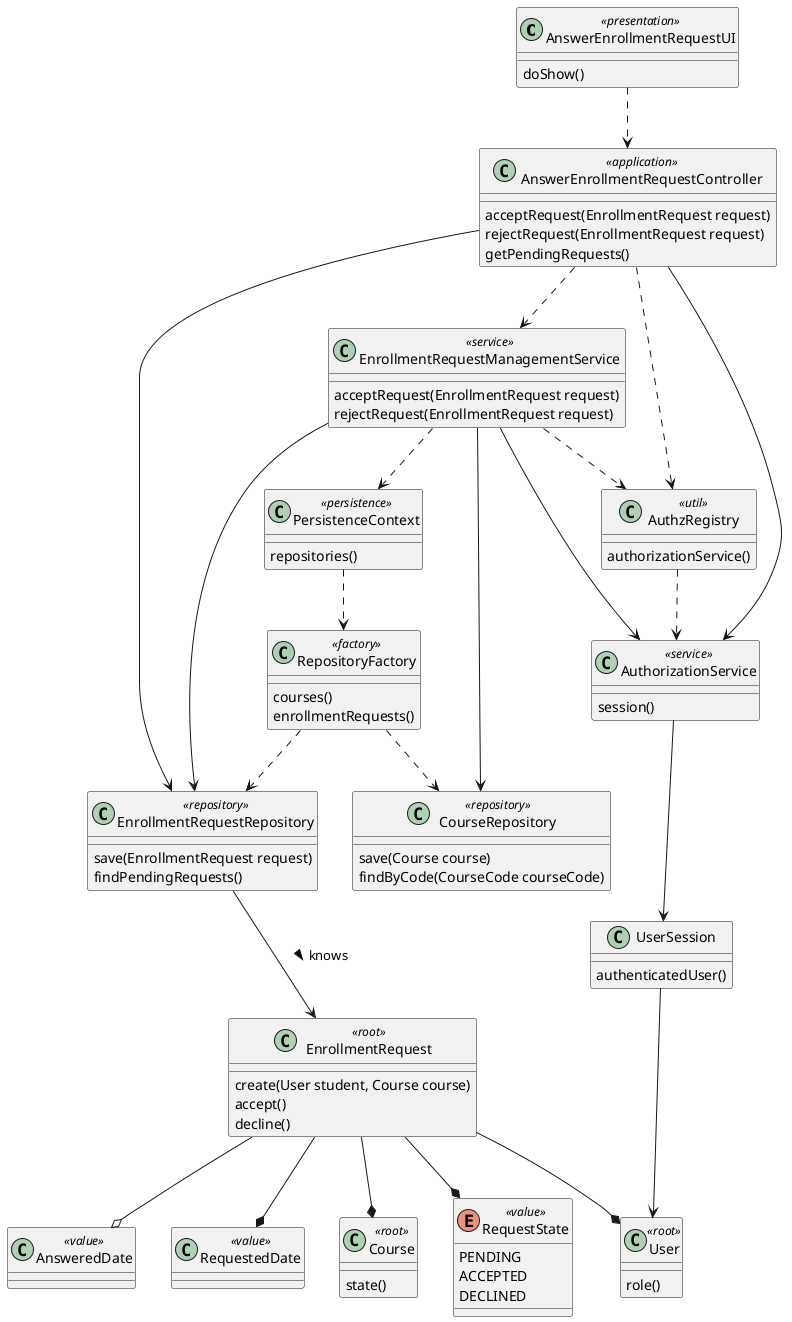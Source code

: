 @startuml

'left to right direction

' use case related classes
class AnswerEnrollmentRequestUI <<presentation>>{
    doShow()
}

class AnswerEnrollmentRequestController <<application>>{
    acceptRequest(EnrollmentRequest request)
    rejectRequest(EnrollmentRequest request)
    getPendingRequests()
}

'domain classes
class EnrollmentRequest <<root>>{
    create(User student, Course course)
    accept()
    decline()
}

class Course <<root>>{
    state()
}

class User <<root>>{
    role()
}

class UserSession {
    authenticatedUser()
}

' enrollment request value objects
enum RequestState <<value>> {
    PENDING
    ACCEPTED
    DECLINED
}

class AnsweredDate <<value>> {
}

class RequestedDate <<value>> {
}

' repositories/persistence
class PersistenceContext <<persistence>>{
    repositories()
}

class RepositoryFactory <<factory>> {
    courses()
    enrollmentRequests()
}

class CourseRepository <<repository>>{
    save(Course course)
    findByCode(CourseCode courseCode)
}

class EnrollmentRequestRepository <<repository>> {
    save(EnrollmentRequest request)
    findPendingRequests()
}

' service
class EnrollmentRequestManagementService <<service>> {
    acceptRequest(EnrollmentRequest request)
    rejectRequest(EnrollmentRequest request)
}

class AuthorizationService <<service>> {
    session()
}

class AuthzRegistry <<util>> {
    authorizationService()
}


EnrollmentRequest --* Course
EnrollmentRequest --* User
EnrollmentRequest --* RequestState
EnrollmentRequest --* RequestedDate
EnrollmentRequest --o AnsweredDate

EnrollmentRequestRepository --> EnrollmentRequest : knows >

AnswerEnrollmentRequestUI ..> AnswerEnrollmentRequestController

AnswerEnrollmentRequestController ..> EnrollmentRequestManagementService
AnswerEnrollmentRequestController ..> AuthzRegistry
AnswerEnrollmentRequestController --> AuthorizationService
AnswerEnrollmentRequestController --> EnrollmentRequestRepository

EnrollmentRequestManagementService ..> PersistenceContext
EnrollmentRequestManagementService --> EnrollmentRequestRepository
EnrollmentRequestManagementService --> CourseRepository

PersistenceContext ..> RepositoryFactory


RepositoryFactory ..> EnrollmentRequestRepository
RepositoryFactory ..> CourseRepository



AuthzRegistry ..> AuthorizationService
AuthorizationService --> UserSession
UserSession --> User

EnrollmentRequestManagementService ..> AuthzRegistry
EnrollmentRequestManagementService --> AuthorizationService



@enduml